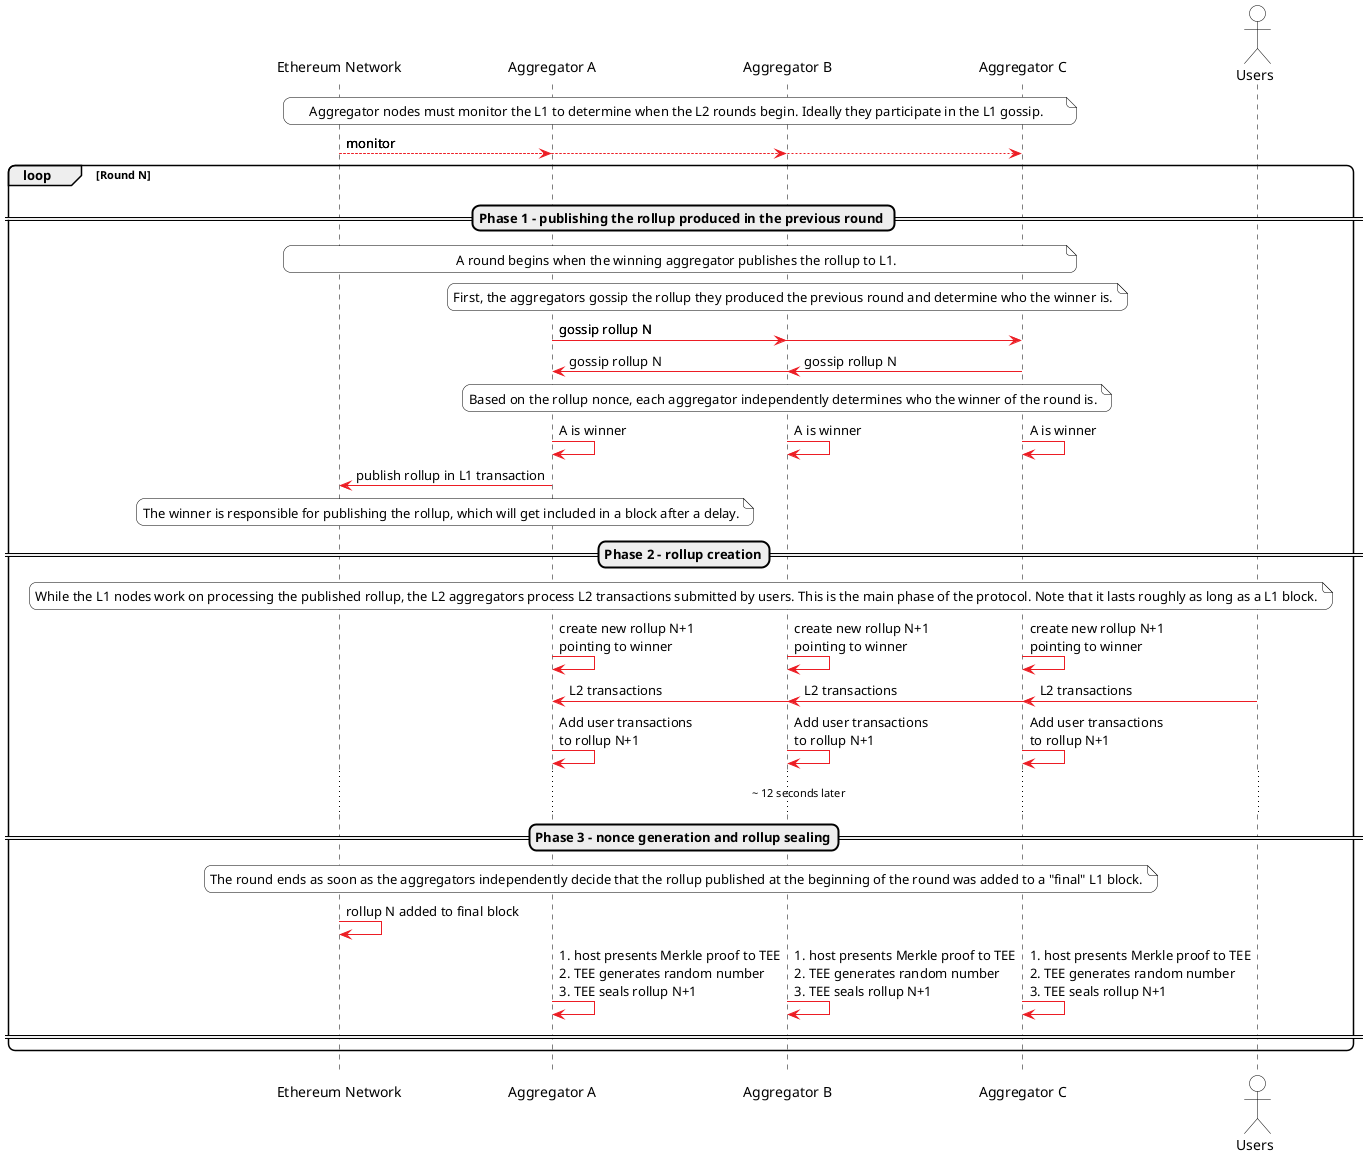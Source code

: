 @startuml
!pragma teoz true
skinparam monochrome false
skinparam roundcorner 15
skinparam shadowing false
skinparam sequence{
  ArrowColor #EC1D24
  ParticipantBackgroundColor White
  ParticipantBorderColor White
  NoteBackgroundColor White
  NoteBorderColor Black
  ActorBorderColor Black
  ActorBackgroundColor White
  LifeLineBorderColor Black
}
skinparam note{
  BorderColor Black
  BackgroundColor White
}

participant "Ethereum Network" as L1
participant "Aggregator A" as aggregatorA
participant "Aggregator B" as aggregatorB
participant "Aggregator C" as aggregatorC
actor Users

note over L1,aggregatorC: Aggregator nodes must monitor the L1 to determine when the L2 rounds begin. Ideally they participate in the L1 gossip.

L1 --> aggregatorA: monitor
& L1 --> aggregatorB: monitor
& L1 --> aggregatorC: monitor

loop Round N
== Phase 1 - publishing the rollup produced in the previous round ==
note over L1,aggregatorC: A round begins when the winning aggregator publishes the rollup to L1.
note over aggregatorA, aggregatorC: First, the aggregators gossip the rollup they produced the previous round and determine who the winner is.
aggregatorA -> aggregatorB: gossip rollup N
& aggregatorA -> aggregatorC: gossip rollup N
aggregatorC -> aggregatorA: gossip rollup N
& aggregatorC -> aggregatorB: gossip rollup N

note over aggregatorA, aggregatorC: Based on the rollup nonce, each aggregator independently determines who the winner of the round is.

aggregatorC -> aggregatorC: A is winner
& aggregatorA -> aggregatorA: A is winner
& aggregatorB -> aggregatorB: A is winner

aggregatorA -> L1: publish rollup in L1 transaction
note over L1,aggregatorA: The winner is responsible for publishing the rollup, which will get included in a block after a delay.

== Phase 2 - rollup creation==
note over L1,aggregatorC: While the L1 nodes work on processing the published rollup, the L2 aggregators process L2 transactions submitted by users. This is the main phase of the protocol. Note that it lasts roughly as long as a L1 block.
aggregatorA -> aggregatorA: create new rollup N+1\npointing to winner
& aggregatorB -> aggregatorB: create new rollup N+1\npointing to winner
& aggregatorC -> aggregatorC: create new rollup N+1\npointing to winner

Users -> aggregatorA: L2 transactions
& Users -> aggregatorB: L2 transactions
& Users -> aggregatorC: L2 transactions

aggregatorA -> aggregatorA: Add user transactions\nto rollup N+1
& aggregatorB -> aggregatorB: Add user transactions\nto rollup N+1
& aggregatorC -> aggregatorC: Add user transactions\nto rollup N+1

... ~ 12 seconds later ...
== Phase 3 - nonce generation and rollup sealing==
note over L1,aggregatorC: The round ends as soon as the aggregators independently decide that the rollup published at the beginning of the round was added to a "final" L1 block.
L1 -> L1: rollup N added to final block
aggregatorA -> aggregatorA: 1. host presents Merkle proof to TEE\n2. TEE generates random number\n3. TEE seals rollup N+1
& aggregatorB -> aggregatorB: 1. host presents Merkle proof to TEE\n2. TEE generates random number\n3. TEE seals rollup N+1
& aggregatorC -> aggregatorC: 1. host presents Merkle proof to TEE\n2. TEE generates random number\n3. TEE seals rollup N+1
====

end
@enduml